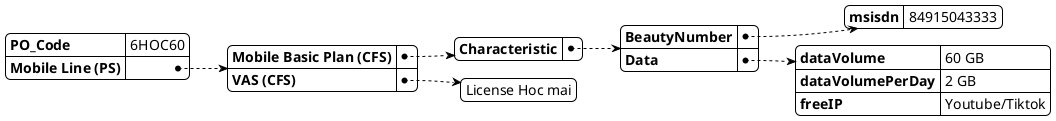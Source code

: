 @startyaml
!theme plain
PO_Code: 6HOC60
Mobile Line (PS):
    Mobile Basic Plan (CFS):
        Characteristic:
            BeautyNumber: 
                msisdn:84915043333
            Data:
                dataVolume: 60 GB
                dataVolumePerDay: 2 GB
                freeIP: Youtube/Tiktok
    VAS (CFS):
        - License Hoc mai
@enduml
